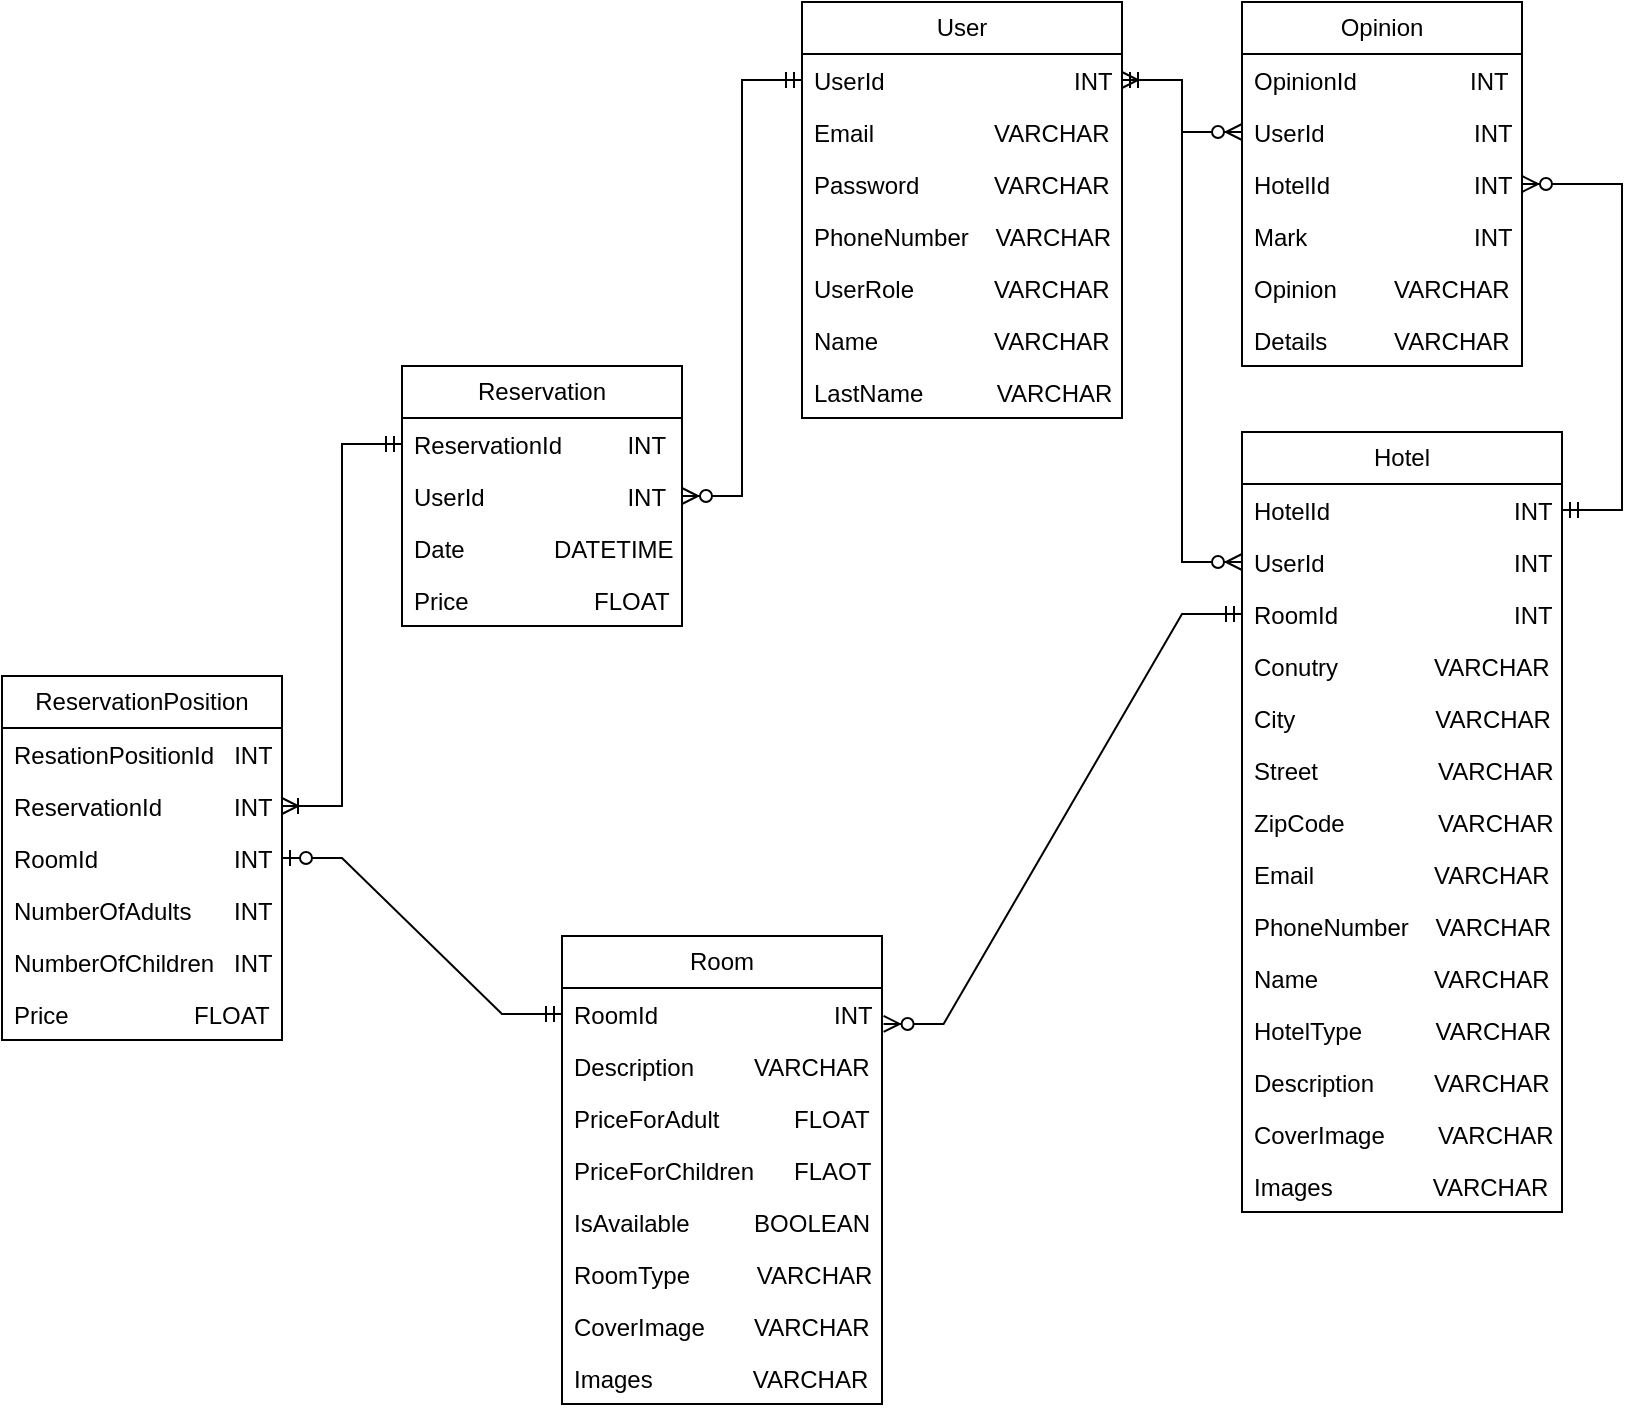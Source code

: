 <mxfile version="24.1.0" type="device">
  <diagram name="Strona-1" id="2I5JZ0gAlUmIt82hChVc">
    <mxGraphModel dx="2074" dy="1140" grid="1" gridSize="10" guides="1" tooltips="1" connect="1" arrows="1" fold="1" page="1" pageScale="1" pageWidth="827" pageHeight="1169" math="0" shadow="0">
      <root>
        <mxCell id="0" />
        <mxCell id="1" parent="0" />
        <mxCell id="Q93Ex2szS08nZvCch0LO-20" value="User" style="swimlane;fontStyle=0;childLayout=stackLayout;horizontal=1;startSize=26;fillColor=none;horizontalStack=0;resizeParent=1;resizeParentMax=0;resizeLast=0;collapsible=1;marginBottom=0;whiteSpace=wrap;html=1;" vertex="1" parent="1">
          <mxGeometry x="409" y="40" width="160" height="208" as="geometry">
            <mxRectangle x="80" y="100" width="70" height="30" as="alternateBounds" />
          </mxGeometry>
        </mxCell>
        <mxCell id="Q93Ex2szS08nZvCch0LO-22" value="UserId&lt;span style=&quot;white-space: pre;&quot;&gt;&#x9;&lt;/span&gt;&lt;span style=&quot;white-space: pre;&quot;&gt;&#x9;&lt;/span&gt;&lt;span style=&quot;white-space: pre;&quot;&gt;&#x9;&amp;nbsp;&lt;/span&gt;&amp;nbsp; &amp;nbsp; &amp;nbsp; INT" style="text;strokeColor=none;fillColor=none;align=left;verticalAlign=top;spacingLeft=4;spacingRight=4;overflow=hidden;rotatable=0;points=[[0,0.5],[1,0.5]];portConstraint=eastwest;whiteSpace=wrap;html=1;" vertex="1" parent="Q93Ex2szS08nZvCch0LO-20">
          <mxGeometry y="26" width="160" height="26" as="geometry" />
        </mxCell>
        <mxCell id="Q93Ex2szS08nZvCch0LO-101" value="Email&amp;nbsp; &amp;nbsp; &amp;nbsp; &amp;nbsp; &amp;nbsp; &amp;nbsp; &amp;nbsp; &amp;nbsp; &amp;nbsp; VARCHAR" style="text;strokeColor=none;fillColor=none;align=left;verticalAlign=top;spacingLeft=4;spacingRight=4;overflow=hidden;rotatable=0;points=[[0,0.5],[1,0.5]];portConstraint=eastwest;whiteSpace=wrap;html=1;" vertex="1" parent="Q93Ex2szS08nZvCch0LO-20">
          <mxGeometry y="52" width="160" height="26" as="geometry" />
        </mxCell>
        <mxCell id="Q93Ex2szS08nZvCch0LO-26" value="Password&lt;span style=&quot;white-space: pre;&quot;&gt;&#x9;&lt;/span&gt;&amp;nbsp; &amp;nbsp;VARCHAR" style="text;strokeColor=none;fillColor=none;align=left;verticalAlign=top;spacingLeft=4;spacingRight=4;overflow=hidden;rotatable=0;points=[[0,0.5],[1,0.5]];portConstraint=eastwest;whiteSpace=wrap;html=1;" vertex="1" parent="Q93Ex2szS08nZvCch0LO-20">
          <mxGeometry y="78" width="160" height="26" as="geometry" />
        </mxCell>
        <mxCell id="Q93Ex2szS08nZvCch0LO-102" value="PhoneNumber&amp;nbsp; &amp;nbsp; VARCHAR" style="text;strokeColor=none;fillColor=none;align=left;verticalAlign=top;spacingLeft=4;spacingRight=4;overflow=hidden;rotatable=0;points=[[0,0.5],[1,0.5]];portConstraint=eastwest;whiteSpace=wrap;html=1;" vertex="1" parent="Q93Ex2szS08nZvCch0LO-20">
          <mxGeometry y="104" width="160" height="26" as="geometry" />
        </mxCell>
        <mxCell id="Q93Ex2szS08nZvCch0LO-100" value="UserRole&amp;nbsp; &amp;nbsp; &amp;nbsp; &amp;nbsp; &amp;nbsp; &amp;nbsp; VARCHAR" style="text;strokeColor=none;fillColor=none;align=left;verticalAlign=top;spacingLeft=4;spacingRight=4;overflow=hidden;rotatable=0;points=[[0,0.5],[1,0.5]];portConstraint=eastwest;whiteSpace=wrap;html=1;" vertex="1" parent="Q93Ex2szS08nZvCch0LO-20">
          <mxGeometry y="130" width="160" height="26" as="geometry" />
        </mxCell>
        <mxCell id="Q93Ex2szS08nZvCch0LO-27" value="Name&lt;span style=&quot;white-space: pre;&quot;&gt;&#x9;&lt;/span&gt;&lt;span style=&quot;white-space: pre;&quot;&gt;&#x9;&lt;/span&gt;&amp;nbsp; &amp;nbsp;VARCHAR" style="text;strokeColor=none;fillColor=none;align=left;verticalAlign=top;spacingLeft=4;spacingRight=4;overflow=hidden;rotatable=0;points=[[0,0.5],[1,0.5]];portConstraint=eastwest;whiteSpace=wrap;html=1;" vertex="1" parent="Q93Ex2szS08nZvCch0LO-20">
          <mxGeometry y="156" width="160" height="26" as="geometry" />
        </mxCell>
        <mxCell id="Q93Ex2szS08nZvCch0LO-28" value="LastName&amp;nbsp; &amp;nbsp; &amp;nbsp; &amp;nbsp; &amp;nbsp; &amp;nbsp;VARCHAR" style="text;strokeColor=none;fillColor=none;align=left;verticalAlign=top;spacingLeft=4;spacingRight=4;overflow=hidden;rotatable=0;points=[[0,0.5],[1,0.5]];portConstraint=eastwest;whiteSpace=wrap;html=1;" vertex="1" parent="Q93Ex2szS08nZvCch0LO-20">
          <mxGeometry y="182" width="160" height="26" as="geometry" />
        </mxCell>
        <mxCell id="Q93Ex2szS08nZvCch0LO-29" value="Hotel" style="swimlane;fontStyle=0;childLayout=stackLayout;horizontal=1;startSize=26;fillColor=none;horizontalStack=0;resizeParent=1;resizeParentMax=0;resizeLast=0;collapsible=1;marginBottom=0;whiteSpace=wrap;html=1;" vertex="1" parent="1">
          <mxGeometry x="629" y="255" width="160" height="390" as="geometry" />
        </mxCell>
        <mxCell id="Q93Ex2szS08nZvCch0LO-85" value="HotelId&lt;span style=&quot;white-space: pre;&quot;&gt;&#x9;&lt;/span&gt;&lt;span style=&quot;white-space: pre;&quot;&gt;&#x9;&lt;span style=&quot;white-space: pre;&quot;&gt;&#x9;&lt;/span&gt; &lt;/span&gt;&amp;nbsp; &amp;nbsp; &amp;nbsp; INT" style="text;strokeColor=none;fillColor=none;align=left;verticalAlign=top;spacingLeft=4;spacingRight=4;overflow=hidden;rotatable=0;points=[[0,0.5],[1,0.5]];portConstraint=eastwest;whiteSpace=wrap;html=1;" vertex="1" parent="Q93Ex2szS08nZvCch0LO-29">
          <mxGeometry y="26" width="160" height="26" as="geometry" />
        </mxCell>
        <mxCell id="Q93Ex2szS08nZvCch0LO-96" value="UserId&lt;span style=&quot;white-space: pre;&quot;&gt;&#x9;&lt;/span&gt;&lt;span style=&quot;white-space: pre;&quot;&gt;&#x9;&lt;/span&gt;&lt;span style=&quot;white-space: pre;&quot;&gt;&#x9;&lt;/span&gt;&amp;nbsp; &amp;nbsp; &amp;nbsp; &amp;nbsp;INT" style="text;strokeColor=none;fillColor=none;align=left;verticalAlign=top;spacingLeft=4;spacingRight=4;overflow=hidden;rotatable=0;points=[[0,0.5],[1,0.5]];portConstraint=eastwest;whiteSpace=wrap;html=1;" vertex="1" parent="Q93Ex2szS08nZvCch0LO-29">
          <mxGeometry y="52" width="160" height="26" as="geometry" />
        </mxCell>
        <mxCell id="Q93Ex2szS08nZvCch0LO-115" value="RoomId&lt;span style=&quot;white-space: pre;&quot;&gt;&#x9;&lt;/span&gt;&lt;span style=&quot;white-space: pre;&quot;&gt;&#x9;&lt;/span&gt;&lt;span style=&quot;white-space: pre;&quot;&gt;&#x9;&amp;nbsp;&lt;/span&gt;&amp;nbsp; &amp;nbsp; &amp;nbsp; INT" style="text;strokeColor=none;fillColor=none;align=left;verticalAlign=top;spacingLeft=4;spacingRight=4;overflow=hidden;rotatable=0;points=[[0,0.5],[1,0.5]];portConstraint=eastwest;whiteSpace=wrap;html=1;" vertex="1" parent="Q93Ex2szS08nZvCch0LO-29">
          <mxGeometry y="78" width="160" height="26" as="geometry" />
        </mxCell>
        <mxCell id="Q93Ex2szS08nZvCch0LO-97" value="Conutry&lt;span style=&quot;white-space: pre;&quot;&gt;&#x9;&lt;/span&gt;&amp;nbsp; &amp;nbsp; &amp;nbsp; &amp;nbsp; &amp;nbsp; &amp;nbsp;VARCHAR" style="text;strokeColor=none;fillColor=none;align=left;verticalAlign=top;spacingLeft=4;spacingRight=4;overflow=hidden;rotatable=0;points=[[0,0.5],[1,0.5]];portConstraint=eastwest;whiteSpace=wrap;html=1;" vertex="1" parent="Q93Ex2szS08nZvCch0LO-29">
          <mxGeometry y="104" width="160" height="26" as="geometry" />
        </mxCell>
        <mxCell id="Q93Ex2szS08nZvCch0LO-106" value="City&amp;nbsp; &amp;nbsp; &amp;nbsp; &amp;nbsp; &amp;nbsp; &amp;nbsp; &amp;nbsp; &amp;nbsp; &amp;nbsp; &amp;nbsp; &amp;nbsp;VARCHAR" style="text;strokeColor=none;fillColor=none;align=left;verticalAlign=top;spacingLeft=4;spacingRight=4;overflow=hidden;rotatable=0;points=[[0,0.5],[1,0.5]];portConstraint=eastwest;whiteSpace=wrap;html=1;" vertex="1" parent="Q93Ex2szS08nZvCch0LO-29">
          <mxGeometry y="130" width="160" height="26" as="geometry" />
        </mxCell>
        <mxCell id="Q93Ex2szS08nZvCch0LO-107" value="Street&amp;nbsp; &amp;nbsp; &amp;nbsp; &amp;nbsp; &amp;nbsp; &amp;nbsp; &amp;nbsp; &amp;nbsp; &amp;nbsp; VARCHAR" style="text;strokeColor=none;fillColor=none;align=left;verticalAlign=top;spacingLeft=4;spacingRight=4;overflow=hidden;rotatable=0;points=[[0,0.5],[1,0.5]];portConstraint=eastwest;whiteSpace=wrap;html=1;" vertex="1" parent="Q93Ex2szS08nZvCch0LO-29">
          <mxGeometry y="156" width="160" height="26" as="geometry" />
        </mxCell>
        <mxCell id="Q93Ex2szS08nZvCch0LO-105" value="ZipCode&amp;nbsp; &amp;nbsp; &amp;nbsp; &amp;nbsp; &amp;nbsp; &amp;nbsp; &amp;nbsp; VARCHAR" style="text;strokeColor=none;fillColor=none;align=left;verticalAlign=top;spacingLeft=4;spacingRight=4;overflow=hidden;rotatable=0;points=[[0,0.5],[1,0.5]];portConstraint=eastwest;whiteSpace=wrap;html=1;" vertex="1" parent="Q93Ex2szS08nZvCch0LO-29">
          <mxGeometry y="182" width="160" height="26" as="geometry" />
        </mxCell>
        <mxCell id="Q93Ex2szS08nZvCch0LO-104" value="Email&lt;span style=&quot;white-space: pre;&quot;&gt;&#x9;&lt;/span&gt;&amp;nbsp; &amp;nbsp; &amp;nbsp; &amp;nbsp; &amp;nbsp; &amp;nbsp;VARCHAR" style="text;strokeColor=none;fillColor=none;align=left;verticalAlign=top;spacingLeft=4;spacingRight=4;overflow=hidden;rotatable=0;points=[[0,0.5],[1,0.5]];portConstraint=eastwest;whiteSpace=wrap;html=1;" vertex="1" parent="Q93Ex2szS08nZvCch0LO-29">
          <mxGeometry y="208" width="160" height="26" as="geometry" />
        </mxCell>
        <mxCell id="Q93Ex2szS08nZvCch0LO-30" value="PhoneNumber&amp;nbsp; &amp;nbsp; VARCHAR" style="text;strokeColor=none;fillColor=none;align=left;verticalAlign=top;spacingLeft=4;spacingRight=4;overflow=hidden;rotatable=0;points=[[0,0.5],[1,0.5]];portConstraint=eastwest;whiteSpace=wrap;html=1;" vertex="1" parent="Q93Ex2szS08nZvCch0LO-29">
          <mxGeometry y="234" width="160" height="26" as="geometry" />
        </mxCell>
        <mxCell id="Q93Ex2szS08nZvCch0LO-31" value="Name&lt;span style=&quot;white-space: pre;&quot;&gt;&#x9;&lt;/span&gt;&amp;nbsp; &amp;nbsp; &amp;nbsp;&lt;span style=&quot;white-space: pre;&quot;&gt;&#x9;&lt;/span&gt;&amp;nbsp; &amp;nbsp;VARCHAR" style="text;strokeColor=none;fillColor=none;align=left;verticalAlign=top;spacingLeft=4;spacingRight=4;overflow=hidden;rotatable=0;points=[[0,0.5],[1,0.5]];portConstraint=eastwest;whiteSpace=wrap;html=1;" vertex="1" parent="Q93Ex2szS08nZvCch0LO-29">
          <mxGeometry y="260" width="160" height="26" as="geometry" />
        </mxCell>
        <mxCell id="Q93Ex2szS08nZvCch0LO-33" value="HotelType&amp;nbsp; &amp;nbsp; &amp;nbsp; &amp;nbsp; &amp;nbsp; &amp;nbsp;VARCHAR" style="text;strokeColor=none;fillColor=none;align=left;verticalAlign=top;spacingLeft=4;spacingRight=4;overflow=hidden;rotatable=0;points=[[0,0.5],[1,0.5]];portConstraint=eastwest;whiteSpace=wrap;html=1;" vertex="1" parent="Q93Ex2szS08nZvCch0LO-29">
          <mxGeometry y="286" width="160" height="26" as="geometry" />
        </mxCell>
        <mxCell id="Q93Ex2szS08nZvCch0LO-35" value="Description&amp;nbsp; &amp;nbsp; &amp;nbsp; &amp;nbsp; &amp;nbsp;VARCHAR" style="text;strokeColor=none;fillColor=none;align=left;verticalAlign=top;spacingLeft=4;spacingRight=4;overflow=hidden;rotatable=0;points=[[0,0.5],[1,0.5]];portConstraint=eastwest;whiteSpace=wrap;html=1;" vertex="1" parent="Q93Ex2szS08nZvCch0LO-29">
          <mxGeometry y="312" width="160" height="26" as="geometry" />
        </mxCell>
        <mxCell id="Q93Ex2szS08nZvCch0LO-36" value="CoverImage&amp;nbsp; &amp;nbsp; &amp;nbsp; &amp;nbsp; VARCHAR" style="text;strokeColor=none;fillColor=none;align=left;verticalAlign=top;spacingLeft=4;spacingRight=4;overflow=hidden;rotatable=0;points=[[0,0.5],[1,0.5]];portConstraint=eastwest;whiteSpace=wrap;html=1;" vertex="1" parent="Q93Ex2szS08nZvCch0LO-29">
          <mxGeometry y="338" width="160" height="26" as="geometry" />
        </mxCell>
        <mxCell id="Q93Ex2szS08nZvCch0LO-37" value="Images&amp;nbsp; &amp;nbsp; &amp;nbsp; &amp;nbsp; &amp;nbsp; &amp;nbsp; &amp;nbsp; &amp;nbsp;VARCHAR" style="text;strokeColor=none;fillColor=none;align=left;verticalAlign=top;spacingLeft=4;spacingRight=4;overflow=hidden;rotatable=0;points=[[0,0.5],[1,0.5]];portConstraint=eastwest;whiteSpace=wrap;html=1;" vertex="1" parent="Q93Ex2szS08nZvCch0LO-29">
          <mxGeometry y="364" width="160" height="26" as="geometry" />
        </mxCell>
        <mxCell id="Q93Ex2szS08nZvCch0LO-38" value="Room" style="swimlane;fontStyle=0;childLayout=stackLayout;horizontal=1;startSize=26;fillColor=none;horizontalStack=0;resizeParent=1;resizeParentMax=0;resizeLast=0;collapsible=1;marginBottom=0;whiteSpace=wrap;html=1;" vertex="1" parent="1">
          <mxGeometry x="289" y="507" width="160" height="234" as="geometry" />
        </mxCell>
        <mxCell id="Q93Ex2szS08nZvCch0LO-39" value="RoomId&lt;span style=&quot;white-space: pre;&quot;&gt;&#x9;&lt;/span&gt;&lt;span style=&quot;white-space: pre;&quot;&gt;&#x9;&lt;/span&gt;&lt;span style=&quot;white-space: pre;&quot;&gt;&#x9;&lt;/span&gt;&amp;nbsp; &amp;nbsp; &amp;nbsp; &amp;nbsp;INT" style="text;strokeColor=none;fillColor=none;align=left;verticalAlign=top;spacingLeft=4;spacingRight=4;overflow=hidden;rotatable=0;points=[[0,0.5],[1,0.5]];portConstraint=eastwest;whiteSpace=wrap;html=1;" vertex="1" parent="Q93Ex2szS08nZvCch0LO-38">
          <mxGeometry y="26" width="160" height="26" as="geometry" />
        </mxCell>
        <mxCell id="Q93Ex2szS08nZvCch0LO-40" value="Description&amp;nbsp; &lt;span style=&quot;white-space: pre;&quot;&gt;&#x9;&lt;/span&gt;&amp;nbsp; &amp;nbsp;VARCHAR" style="text;strokeColor=none;fillColor=none;align=left;verticalAlign=top;spacingLeft=4;spacingRight=4;overflow=hidden;rotatable=0;points=[[0,0.5],[1,0.5]];portConstraint=eastwest;whiteSpace=wrap;html=1;" vertex="1" parent="Q93Ex2szS08nZvCch0LO-38">
          <mxGeometry y="52" width="160" height="26" as="geometry" />
        </mxCell>
        <mxCell id="Q93Ex2szS08nZvCch0LO-41" value="PriceForAdult&amp;nbsp; &amp;nbsp; &amp;nbsp;&lt;span style=&quot;white-space: pre;&quot;&gt;&#x9;&lt;/span&gt;&amp;nbsp;FLOAT" style="text;strokeColor=none;fillColor=none;align=left;verticalAlign=top;spacingLeft=4;spacingRight=4;overflow=hidden;rotatable=0;points=[[0,0.5],[1,0.5]];portConstraint=eastwest;whiteSpace=wrap;html=1;" vertex="1" parent="Q93Ex2szS08nZvCch0LO-38">
          <mxGeometry y="78" width="160" height="26" as="geometry" />
        </mxCell>
        <mxCell id="Q93Ex2szS08nZvCch0LO-42" value="PriceForChildren&lt;span style=&quot;white-space: pre;&quot;&gt;&#x9;&lt;/span&gt;&amp;nbsp;FLAOT" style="text;strokeColor=none;fillColor=none;align=left;verticalAlign=top;spacingLeft=4;spacingRight=4;overflow=hidden;rotatable=0;points=[[0,0.5],[1,0.5]];portConstraint=eastwest;whiteSpace=wrap;html=1;" vertex="1" parent="Q93Ex2szS08nZvCch0LO-38">
          <mxGeometry y="104" width="160" height="26" as="geometry" />
        </mxCell>
        <mxCell id="Q93Ex2szS08nZvCch0LO-43" value="IsAvailable&lt;span style=&quot;white-space: pre;&quot;&gt;&#x9;&amp;nbsp;&lt;/span&gt;&amp;nbsp; BOOLEAN" style="text;strokeColor=none;fillColor=none;align=left;verticalAlign=top;spacingLeft=4;spacingRight=4;overflow=hidden;rotatable=0;points=[[0,0.5],[1,0.5]];portConstraint=eastwest;whiteSpace=wrap;html=1;" vertex="1" parent="Q93Ex2szS08nZvCch0LO-38">
          <mxGeometry y="130" width="160" height="26" as="geometry" />
        </mxCell>
        <mxCell id="Q93Ex2szS08nZvCch0LO-44" value="RoomType&amp;nbsp; &amp;nbsp; &amp;nbsp; &amp;nbsp; &amp;nbsp; VARCHAR" style="text;strokeColor=none;fillColor=none;align=left;verticalAlign=top;spacingLeft=4;spacingRight=4;overflow=hidden;rotatable=0;points=[[0,0.5],[1,0.5]];portConstraint=eastwest;whiteSpace=wrap;html=1;" vertex="1" parent="Q93Ex2szS08nZvCch0LO-38">
          <mxGeometry y="156" width="160" height="26" as="geometry" />
        </mxCell>
        <mxCell id="Q93Ex2szS08nZvCch0LO-46" value="CoverImage &lt;span style=&quot;white-space: pre;&quot;&gt;&#x9;&lt;/span&gt;&amp;nbsp; &amp;nbsp;VARCHAR" style="text;strokeColor=none;fillColor=none;align=left;verticalAlign=top;spacingLeft=4;spacingRight=4;overflow=hidden;rotatable=0;points=[[0,0.5],[1,0.5]];portConstraint=eastwest;whiteSpace=wrap;html=1;" vertex="1" parent="Q93Ex2szS08nZvCch0LO-38">
          <mxGeometry y="182" width="160" height="26" as="geometry" />
        </mxCell>
        <mxCell id="Q93Ex2szS08nZvCch0LO-47" value="Images&amp;nbsp; &amp;nbsp; &amp;nbsp; &amp;nbsp; &amp;nbsp; &amp;nbsp; &amp;nbsp; &amp;nbsp;VARCHAR" style="text;strokeColor=none;fillColor=none;align=left;verticalAlign=top;spacingLeft=4;spacingRight=4;overflow=hidden;rotatable=0;points=[[0,0.5],[1,0.5]];portConstraint=eastwest;whiteSpace=wrap;html=1;" vertex="1" parent="Q93Ex2szS08nZvCch0LO-38">
          <mxGeometry y="208" width="160" height="26" as="geometry" />
        </mxCell>
        <mxCell id="Q93Ex2szS08nZvCch0LO-48" value="Opinion" style="swimlane;fontStyle=0;childLayout=stackLayout;horizontal=1;startSize=26;fillColor=none;horizontalStack=0;resizeParent=1;resizeParentMax=0;resizeLast=0;collapsible=1;marginBottom=0;whiteSpace=wrap;html=1;" vertex="1" parent="1">
          <mxGeometry x="629" y="40" width="140" height="182" as="geometry" />
        </mxCell>
        <mxCell id="Q93Ex2szS08nZvCch0LO-83" value="OpinionId&amp;nbsp; &amp;nbsp; &amp;nbsp; &amp;nbsp; &amp;nbsp; &amp;nbsp; &amp;nbsp; &amp;nbsp; &amp;nbsp;INT" style="text;strokeColor=none;fillColor=none;align=left;verticalAlign=top;spacingLeft=4;spacingRight=4;overflow=hidden;rotatable=0;points=[[0,0.5],[1,0.5]];portConstraint=eastwest;whiteSpace=wrap;html=1;" vertex="1" parent="Q93Ex2szS08nZvCch0LO-48">
          <mxGeometry y="26" width="140" height="26" as="geometry" />
        </mxCell>
        <mxCell id="Q93Ex2szS08nZvCch0LO-49" value="UserId&lt;span style=&quot;white-space: pre;&quot;&gt;&#x9;&lt;/span&gt;&lt;span style=&quot;white-space: pre;&quot;&gt;&#x9;&lt;/span&gt;&amp;nbsp; &amp;nbsp; &amp;nbsp; &amp;nbsp; &amp;nbsp;INT" style="text;strokeColor=none;fillColor=none;align=left;verticalAlign=top;spacingLeft=4;spacingRight=4;overflow=hidden;rotatable=0;points=[[0,0.5],[1,0.5]];portConstraint=eastwest;whiteSpace=wrap;html=1;" vertex="1" parent="Q93Ex2szS08nZvCch0LO-48">
          <mxGeometry y="52" width="140" height="26" as="geometry" />
        </mxCell>
        <mxCell id="Q93Ex2szS08nZvCch0LO-110" value="HotelId&lt;span style=&quot;white-space: pre;&quot;&gt;&#x9;&lt;/span&gt;&amp;nbsp; &amp;nbsp;&amp;nbsp;&lt;span style=&quot;white-space: pre;&quot;&gt;&#x9;&lt;/span&gt;&lt;span style=&quot;white-space: pre;&quot;&gt;&#x9;&lt;/span&gt;&amp;nbsp;INT" style="text;strokeColor=none;fillColor=none;align=left;verticalAlign=top;spacingLeft=4;spacingRight=4;overflow=hidden;rotatable=0;points=[[0,0.5],[1,0.5]];portConstraint=eastwest;whiteSpace=wrap;html=1;" vertex="1" parent="Q93Ex2szS08nZvCch0LO-48">
          <mxGeometry y="78" width="140" height="26" as="geometry" />
        </mxCell>
        <mxCell id="Q93Ex2szS08nZvCch0LO-51" value="Mark&amp;nbsp; &amp;nbsp; &amp;nbsp;&lt;span style=&quot;white-space: pre;&quot;&gt;&#x9;&lt;/span&gt;&lt;span style=&quot;white-space: pre;&quot;&gt;&#x9;&lt;/span&gt;&lt;span style=&quot;white-space: pre;&quot;&gt;&#x9;&lt;/span&gt;&amp;nbsp;INT" style="text;strokeColor=none;fillColor=none;align=left;verticalAlign=top;spacingLeft=4;spacingRight=4;overflow=hidden;rotatable=0;points=[[0,0.5],[1,0.5]];portConstraint=eastwest;whiteSpace=wrap;html=1;" vertex="1" parent="Q93Ex2szS08nZvCch0LO-48">
          <mxGeometry y="104" width="140" height="26" as="geometry" />
        </mxCell>
        <mxCell id="Q93Ex2szS08nZvCch0LO-57" value="Opinion&lt;span style=&quot;white-space: pre;&quot;&gt;&#x9;&lt;/span&gt;&amp;nbsp; &amp;nbsp; &amp;nbsp;VARCHAR" style="text;strokeColor=none;fillColor=none;align=left;verticalAlign=top;spacingLeft=4;spacingRight=4;overflow=hidden;rotatable=0;points=[[0,0.5],[1,0.5]];portConstraint=eastwest;whiteSpace=wrap;html=1;" vertex="1" parent="Q93Ex2szS08nZvCch0LO-48">
          <mxGeometry y="130" width="140" height="26" as="geometry" />
        </mxCell>
        <mxCell id="Q93Ex2szS08nZvCch0LO-50" value="Details&amp;nbsp; &amp;nbsp;&lt;span style=&quot;white-space: pre;&quot;&gt;&#x9;&lt;/span&gt;&amp;nbsp; &amp;nbsp; &amp;nbsp;VARCHAR" style="text;strokeColor=none;fillColor=none;align=left;verticalAlign=top;spacingLeft=4;spacingRight=4;overflow=hidden;rotatable=0;points=[[0,0.5],[1,0.5]];portConstraint=eastwest;whiteSpace=wrap;html=1;" vertex="1" parent="Q93Ex2szS08nZvCch0LO-48">
          <mxGeometry y="156" width="140" height="26" as="geometry" />
        </mxCell>
        <mxCell id="Q93Ex2szS08nZvCch0LO-52" value="Reservation" style="swimlane;fontStyle=0;childLayout=stackLayout;horizontal=1;startSize=26;fillColor=none;horizontalStack=0;resizeParent=1;resizeParentMax=0;resizeLast=0;collapsible=1;marginBottom=0;whiteSpace=wrap;html=1;" vertex="1" parent="1">
          <mxGeometry x="209" y="222" width="140" height="130" as="geometry" />
        </mxCell>
        <mxCell id="Q93Ex2szS08nZvCch0LO-53" value="ReservationId&lt;span style=&quot;white-space: pre;&quot;&gt;&#x9;&lt;/span&gt;&lt;span style=&quot;white-space: pre;&quot;&gt;&#x9;&lt;/span&gt;INT" style="text;strokeColor=none;fillColor=none;align=left;verticalAlign=top;spacingLeft=4;spacingRight=4;overflow=hidden;rotatable=0;points=[[0,0.5],[1,0.5]];portConstraint=eastwest;whiteSpace=wrap;html=1;" vertex="1" parent="Q93Ex2szS08nZvCch0LO-52">
          <mxGeometry y="26" width="140" height="26" as="geometry" />
        </mxCell>
        <mxCell id="Q93Ex2szS08nZvCch0LO-54" value="UserId&lt;span style=&quot;white-space: pre;&quot;&gt;&#x9;&lt;/span&gt;&lt;span style=&quot;white-space: pre;&quot;&gt;&#x9;&lt;/span&gt;&lt;span style=&quot;white-space: pre;&quot;&gt;&#x9;&lt;/span&gt;INT" style="text;strokeColor=none;fillColor=none;align=left;verticalAlign=top;spacingLeft=4;spacingRight=4;overflow=hidden;rotatable=0;points=[[0,0.5],[1,0.5]];portConstraint=eastwest;whiteSpace=wrap;html=1;" vertex="1" parent="Q93Ex2szS08nZvCch0LO-52">
          <mxGeometry y="52" width="140" height="26" as="geometry" />
        </mxCell>
        <mxCell id="Q93Ex2szS08nZvCch0LO-60" value="Date&lt;span style=&quot;white-space: pre;&quot;&gt;&#x9;&lt;/span&gt;&amp;nbsp; &amp;nbsp; &amp;nbsp;DATETIME" style="text;strokeColor=none;fillColor=none;align=left;verticalAlign=top;spacingLeft=4;spacingRight=4;overflow=hidden;rotatable=0;points=[[0,0.5],[1,0.5]];portConstraint=eastwest;whiteSpace=wrap;html=1;" vertex="1" parent="Q93Ex2szS08nZvCch0LO-52">
          <mxGeometry y="78" width="140" height="26" as="geometry" />
        </mxCell>
        <mxCell id="Q93Ex2szS08nZvCch0LO-79" value="Price&lt;span style=&quot;white-space: pre;&quot;&gt;&#x9;&lt;/span&gt;&lt;span style=&quot;white-space: pre;&quot;&gt;&#x9;&lt;/span&gt;&amp;nbsp; &amp;nbsp;FLOAT" style="text;strokeColor=none;fillColor=none;align=left;verticalAlign=top;spacingLeft=4;spacingRight=4;overflow=hidden;rotatable=0;points=[[0,0.5],[1,0.5]];portConstraint=eastwest;whiteSpace=wrap;html=1;" vertex="1" parent="Q93Ex2szS08nZvCch0LO-52">
          <mxGeometry y="104" width="140" height="26" as="geometry" />
        </mxCell>
        <mxCell id="Q93Ex2szS08nZvCch0LO-66" value="ReservationPosition" style="swimlane;fontStyle=0;childLayout=stackLayout;horizontal=1;startSize=26;fillColor=none;horizontalStack=0;resizeParent=1;resizeParentMax=0;resizeLast=0;collapsible=1;marginBottom=0;whiteSpace=wrap;html=1;" vertex="1" parent="1">
          <mxGeometry x="9" y="377" width="140" height="182" as="geometry" />
        </mxCell>
        <mxCell id="Q93Ex2szS08nZvCch0LO-108" value="ResationPositionId&amp;nbsp; &amp;nbsp;INT" style="text;strokeColor=none;fillColor=none;align=left;verticalAlign=top;spacingLeft=4;spacingRight=4;overflow=hidden;rotatable=0;points=[[0,0.5],[1,0.5]];portConstraint=eastwest;whiteSpace=wrap;html=1;" vertex="1" parent="Q93Ex2szS08nZvCch0LO-66">
          <mxGeometry y="26" width="140" height="26" as="geometry" />
        </mxCell>
        <mxCell id="Q93Ex2szS08nZvCch0LO-68" value="ReservationId&lt;span style=&quot;white-space: pre;&quot;&gt;&#x9;&lt;/span&gt;&lt;span style=&quot;white-space: pre;&quot;&gt;&#x9;&lt;/span&gt;&amp;nbsp;INT" style="text;strokeColor=none;fillColor=none;align=left;verticalAlign=top;spacingLeft=4;spacingRight=4;overflow=hidden;rotatable=0;points=[[0,0.5],[1,0.5]];portConstraint=eastwest;whiteSpace=wrap;html=1;" vertex="1" parent="Q93Ex2szS08nZvCch0LO-66">
          <mxGeometry y="52" width="140" height="26" as="geometry" />
        </mxCell>
        <mxCell id="Q93Ex2szS08nZvCch0LO-69" value="RoomId&amp;nbsp; &amp;nbsp; &amp;nbsp;&lt;span style=&quot;white-space: pre;&quot;&gt;&#x9;&lt;/span&gt;&lt;span style=&quot;white-space: pre;&quot;&gt;&#x9;&lt;/span&gt;&amp;nbsp;INT" style="text;strokeColor=none;fillColor=none;align=left;verticalAlign=top;spacingLeft=4;spacingRight=4;overflow=hidden;rotatable=0;points=[[0,0.5],[1,0.5]];portConstraint=eastwest;whiteSpace=wrap;html=1;" vertex="1" parent="Q93Ex2szS08nZvCch0LO-66">
          <mxGeometry y="78" width="140" height="26" as="geometry" />
        </mxCell>
        <mxCell id="Q93Ex2szS08nZvCch0LO-123" value="NumberOfAdults&lt;span style=&quot;white-space: pre;&quot;&gt;&#x9;&lt;/span&gt;&amp;nbsp;INT" style="text;strokeColor=none;fillColor=none;align=left;verticalAlign=top;spacingLeft=4;spacingRight=4;overflow=hidden;rotatable=0;points=[[0,0.5],[1,0.5]];portConstraint=eastwest;whiteSpace=wrap;html=1;" vertex="1" parent="Q93Ex2szS08nZvCch0LO-66">
          <mxGeometry y="104" width="140" height="26" as="geometry" />
        </mxCell>
        <mxCell id="Q93Ex2szS08nZvCch0LO-74" value="NumberOfChildren&amp;nbsp; &amp;nbsp;INT" style="text;strokeColor=none;fillColor=none;align=left;verticalAlign=top;spacingLeft=4;spacingRight=4;overflow=hidden;rotatable=0;points=[[0,0.5],[1,0.5]];portConstraint=eastwest;whiteSpace=wrap;html=1;" vertex="1" parent="Q93Ex2szS08nZvCch0LO-66">
          <mxGeometry y="130" width="140" height="26" as="geometry" />
        </mxCell>
        <mxCell id="Q93Ex2szS08nZvCch0LO-76" value="Price&lt;span style=&quot;white-space: pre;&quot;&gt;&#x9;&lt;/span&gt;&lt;span style=&quot;white-space: pre;&quot;&gt;&#x9;&lt;/span&gt;&amp;nbsp; &amp;nbsp;FLOAT" style="text;strokeColor=none;fillColor=none;align=left;verticalAlign=top;spacingLeft=4;spacingRight=4;overflow=hidden;rotatable=0;points=[[0,0.5],[1,0.5]];portConstraint=eastwest;whiteSpace=wrap;html=1;" vertex="1" parent="Q93Ex2szS08nZvCch0LO-66">
          <mxGeometry y="156" width="140" height="26" as="geometry" />
        </mxCell>
        <mxCell id="Q93Ex2szS08nZvCch0LO-109" value="" style="edgeStyle=entityRelationEdgeStyle;fontSize=12;html=1;endArrow=ERzeroToMany;startArrow=ERmandOne;rounded=0;entryX=0;entryY=0.5;entryDx=0;entryDy=0;exitX=1;exitY=0.5;exitDx=0;exitDy=0;" edge="1" parent="1" source="Q93Ex2szS08nZvCch0LO-22" target="Q93Ex2szS08nZvCch0LO-49">
          <mxGeometry width="100" height="100" relative="1" as="geometry">
            <mxPoint x="189" y="257" as="sourcePoint" />
            <mxPoint x="289" y="157" as="targetPoint" />
          </mxGeometry>
        </mxCell>
        <mxCell id="Q93Ex2szS08nZvCch0LO-111" value="" style="edgeStyle=entityRelationEdgeStyle;fontSize=12;html=1;endArrow=ERzeroToMany;startArrow=ERmandOne;rounded=0;entryX=1;entryY=0.5;entryDx=0;entryDy=0;" edge="1" parent="1" source="Q93Ex2szS08nZvCch0LO-85" target="Q93Ex2szS08nZvCch0LO-110">
          <mxGeometry width="100" height="100" relative="1" as="geometry">
            <mxPoint x="519" y="317" as="sourcePoint" />
            <mxPoint x="619" y="217" as="targetPoint" />
          </mxGeometry>
        </mxCell>
        <mxCell id="Q93Ex2szS08nZvCch0LO-113" value="" style="edgeStyle=entityRelationEdgeStyle;fontSize=12;html=1;endArrow=ERoneToMany;startArrow=ERzeroToMany;rounded=0;exitX=0;exitY=0.5;exitDx=0;exitDy=0;entryX=1;entryY=0.5;entryDx=0;entryDy=0;" edge="1" parent="1" source="Q93Ex2szS08nZvCch0LO-96" target="Q93Ex2szS08nZvCch0LO-22">
          <mxGeometry width="100" height="100" relative="1" as="geometry">
            <mxPoint x="519" y="357" as="sourcePoint" />
            <mxPoint x="619" y="257" as="targetPoint" />
          </mxGeometry>
        </mxCell>
        <mxCell id="Q93Ex2szS08nZvCch0LO-114" value="" style="edgeStyle=entityRelationEdgeStyle;fontSize=12;html=1;endArrow=ERzeroToMany;startArrow=ERmandOne;rounded=0;entryX=1.005;entryY=0.692;entryDx=0;entryDy=0;entryPerimeter=0;" edge="1" parent="1" source="Q93Ex2szS08nZvCch0LO-115" target="Q93Ex2szS08nZvCch0LO-39">
          <mxGeometry width="100" height="100" relative="1" as="geometry">
            <mxPoint x="629" y="347" as="sourcePoint" />
            <mxPoint x="513.0" y="553.0" as="targetPoint" />
          </mxGeometry>
        </mxCell>
        <mxCell id="Q93Ex2szS08nZvCch0LO-116" value="" style="edgeStyle=entityRelationEdgeStyle;fontSize=12;html=1;endArrow=ERzeroToMany;startArrow=ERmandOne;rounded=0;entryX=1;entryY=0.5;entryDx=0;entryDy=0;" edge="1" parent="1" source="Q93Ex2szS08nZvCch0LO-22" target="Q93Ex2szS08nZvCch0LO-54">
          <mxGeometry width="100" height="100" relative="1" as="geometry">
            <mxPoint x="309" y="77" as="sourcePoint" />
            <mxPoint x="199" y="187" as="targetPoint" />
          </mxGeometry>
        </mxCell>
        <mxCell id="Q93Ex2szS08nZvCch0LO-121" value="" style="edgeStyle=entityRelationEdgeStyle;fontSize=12;html=1;endArrow=ERoneToMany;startArrow=ERmandOne;rounded=0;" edge="1" parent="1" source="Q93Ex2szS08nZvCch0LO-53" target="Q93Ex2szS08nZvCch0LO-68">
          <mxGeometry width="100" height="100" relative="1" as="geometry">
            <mxPoint x="79" y="567" as="sourcePoint" />
            <mxPoint x="179" y="467" as="targetPoint" />
          </mxGeometry>
        </mxCell>
        <mxCell id="Q93Ex2szS08nZvCch0LO-125" value="" style="edgeStyle=entityRelationEdgeStyle;fontSize=12;html=1;endArrow=ERzeroToOne;startArrow=ERmandOne;rounded=0;entryX=1;entryY=0.5;entryDx=0;entryDy=0;exitX=0;exitY=0.5;exitDx=0;exitDy=0;" edge="1" parent="1" source="Q93Ex2szS08nZvCch0LO-39" target="Q93Ex2szS08nZvCch0LO-69">
          <mxGeometry width="100" height="100" relative="1" as="geometry">
            <mxPoint x="19" y="727" as="sourcePoint" />
            <mxPoint x="149" y="637" as="targetPoint" />
          </mxGeometry>
        </mxCell>
      </root>
    </mxGraphModel>
  </diagram>
</mxfile>
